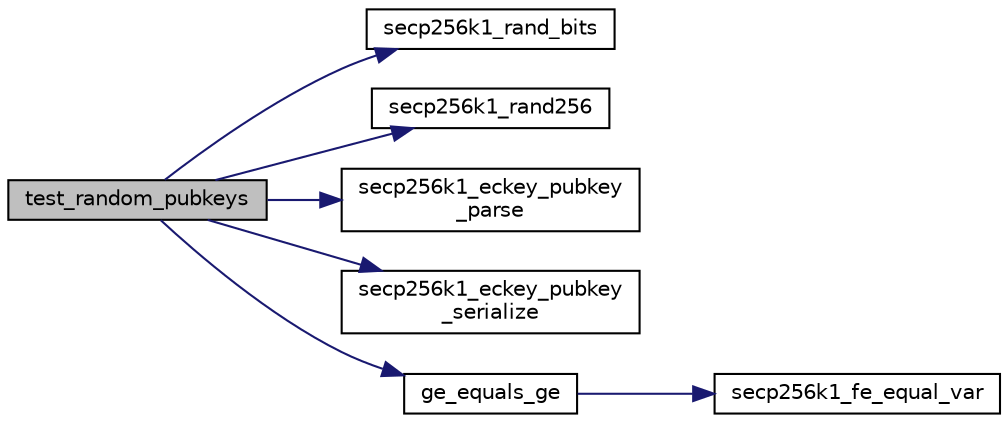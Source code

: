 digraph "test_random_pubkeys"
{
  edge [fontname="Helvetica",fontsize="10",labelfontname="Helvetica",labelfontsize="10"];
  node [fontname="Helvetica",fontsize="10",shape=record];
  rankdir="LR";
  Node1817 [label="test_random_pubkeys",height=0.2,width=0.4,color="black", fillcolor="grey75", style="filled", fontcolor="black"];
  Node1817 -> Node1818 [color="midnightblue",fontsize="10",style="solid",fontname="Helvetica"];
  Node1818 [label="secp256k1_rand_bits",height=0.2,width=0.4,color="black", fillcolor="white", style="filled",URL="$dd/d0b/testrand_8h.html#a70a3e97a30b94a77f4a59807ba01e6ba",tooltip="Generate a pseudorandom number in the range [0..2**bits-1]. "];
  Node1817 -> Node1819 [color="midnightblue",fontsize="10",style="solid",fontname="Helvetica"];
  Node1819 [label="secp256k1_rand256",height=0.2,width=0.4,color="black", fillcolor="white", style="filled",URL="$dd/d0b/testrand_8h.html#ac6eab6443f98bba198f7df69e658173c",tooltip="Generate a pseudorandom 32-byte array. "];
  Node1817 -> Node1820 [color="midnightblue",fontsize="10",style="solid",fontname="Helvetica"];
  Node1820 [label="secp256k1_eckey_pubkey\l_parse",height=0.2,width=0.4,color="black", fillcolor="white", style="filled",URL="$da/dff/eckey_8h.html#ae0cdb1eef2dc770d70aac0ad50a35e9a"];
  Node1817 -> Node1821 [color="midnightblue",fontsize="10",style="solid",fontname="Helvetica"];
  Node1821 [label="secp256k1_eckey_pubkey\l_serialize",height=0.2,width=0.4,color="black", fillcolor="white", style="filled",URL="$da/dff/eckey_8h.html#ae1f52342d70928f16c8e606da59e6aa6"];
  Node1817 -> Node1822 [color="midnightblue",fontsize="10",style="solid",fontname="Helvetica"];
  Node1822 [label="ge_equals_ge",height=0.2,width=0.4,color="black", fillcolor="white", style="filled",URL="$d5/d7f/tests_8c.html#a6e3e2f3948ab2013a46f0a356f1057ae"];
  Node1822 -> Node1823 [color="midnightblue",fontsize="10",style="solid",fontname="Helvetica"];
  Node1823 [label="secp256k1_fe_equal_var",height=0.2,width=0.4,color="black", fillcolor="white", style="filled",URL="$d5/d5a/field_8h.html#a16ab4d0dd8bcb5da1b888288063014f3",tooltip="Compare two field elements. "];
}
